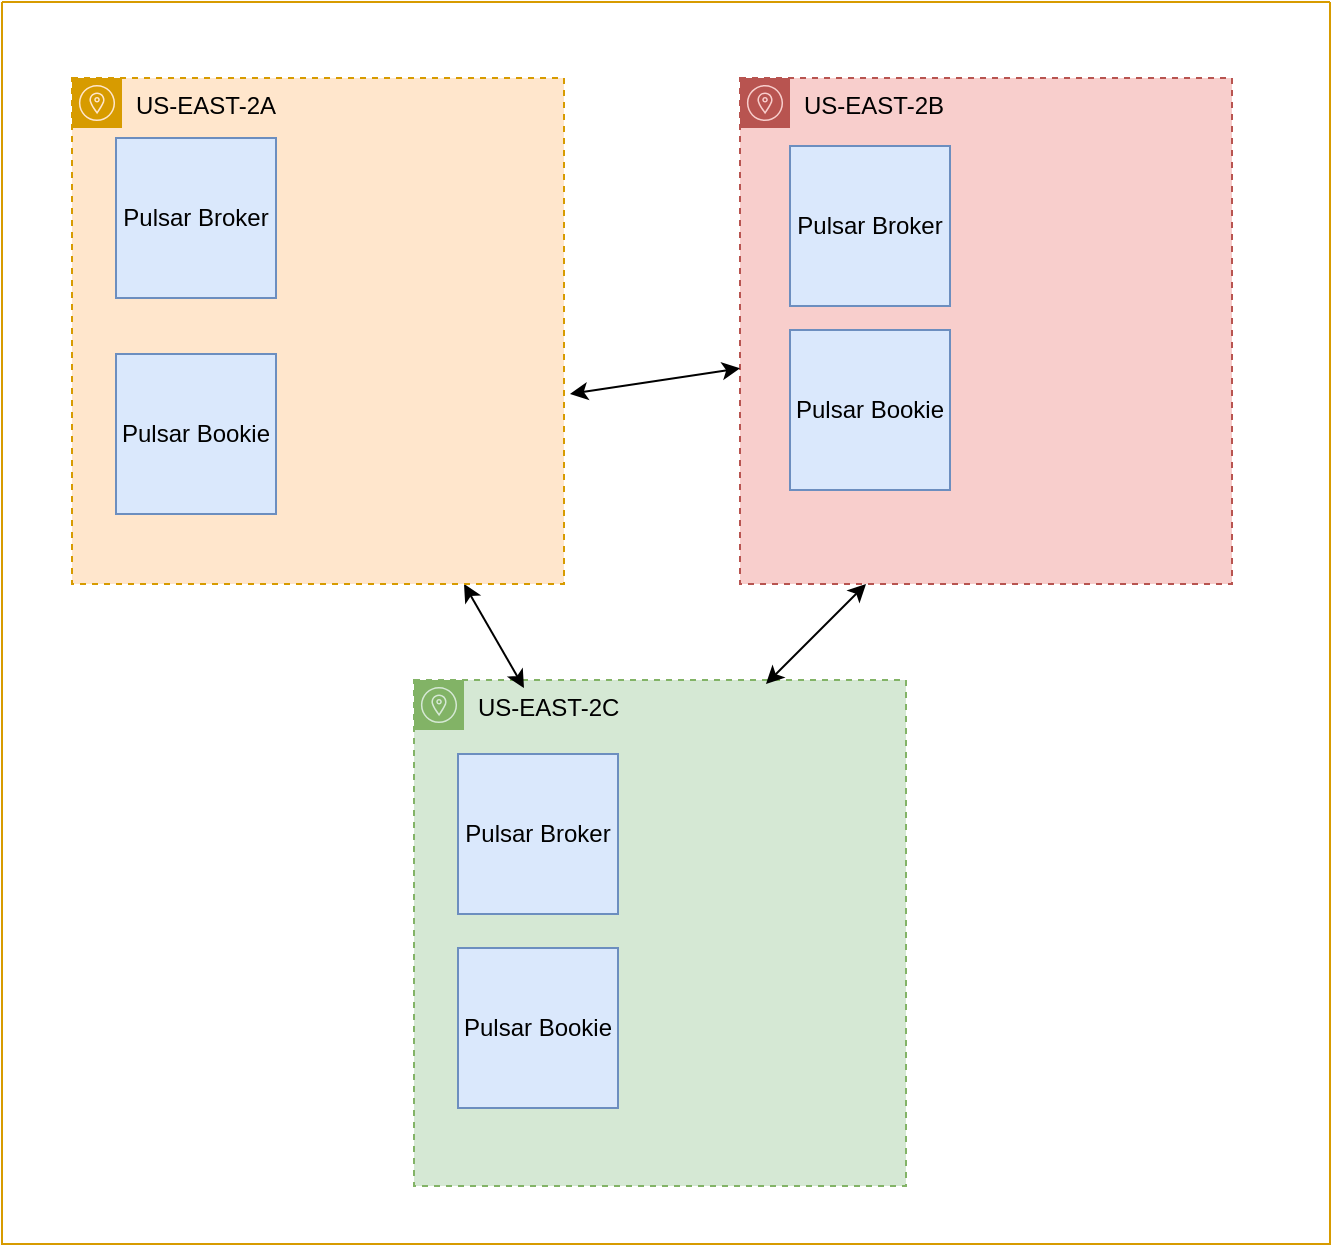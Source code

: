 <mxfile version="21.3.8" type="github">
  <diagram name="Page-1" id="4kl74Nqn-nroLzoIiII5">
    <mxGraphModel dx="826" dy="488" grid="0" gridSize="10" guides="1" tooltips="1" connect="1" arrows="1" fold="1" page="1" pageScale="1" pageWidth="827" pageHeight="1169" math="0" shadow="0">
      <root>
        <mxCell id="0" />
        <mxCell id="1" parent="0" />
        <mxCell id="FX1jVykedZcyPQlozCbJ-4" value="US-EAST-2B" style="sketch=0;outlineConnect=0;html=1;whiteSpace=wrap;fontSize=12;fontStyle=0;shape=mxgraph.aws4.group;grIcon=mxgraph.aws4.group_availability_zone;strokeColor=#b85450;fillColor=#f8cecc;verticalAlign=top;align=left;spacingLeft=30;dashed=1;" vertex="1" parent="1">
          <mxGeometry x="427" y="96" width="246" height="253" as="geometry" />
        </mxCell>
        <mxCell id="FX1jVykedZcyPQlozCbJ-5" value="US-EAST-2C" style="sketch=0;outlineConnect=0;html=1;whiteSpace=wrap;fontSize=12;fontStyle=0;shape=mxgraph.aws4.group;grIcon=mxgraph.aws4.group_availability_zone;strokeColor=#82b366;fillColor=#d5e8d4;verticalAlign=top;align=left;spacingLeft=30;dashed=1;" vertex="1" parent="1">
          <mxGeometry x="264" y="397" width="246" height="253" as="geometry" />
        </mxCell>
        <mxCell id="FX1jVykedZcyPQlozCbJ-6" value="Pulsar Broker" style="whiteSpace=wrap;html=1;aspect=fixed;fillColor=#dae8fc;strokeColor=#6c8ebf;" vertex="1" parent="1">
          <mxGeometry x="452" y="130" width="80" height="80" as="geometry" />
        </mxCell>
        <mxCell id="FX1jVykedZcyPQlozCbJ-7" value="Pulsar Bookie" style="whiteSpace=wrap;html=1;aspect=fixed;fillColor=#dae8fc;strokeColor=#6c8ebf;" vertex="1" parent="1">
          <mxGeometry x="452" y="222" width="80" height="80" as="geometry" />
        </mxCell>
        <mxCell id="FX1jVykedZcyPQlozCbJ-8" value="Pulsar Bookie" style="whiteSpace=wrap;html=1;aspect=fixed;fillColor=#dae8fc;strokeColor=#6c8ebf;" vertex="1" parent="1">
          <mxGeometry x="286" y="531" width="80" height="80" as="geometry" />
        </mxCell>
        <mxCell id="FX1jVykedZcyPQlozCbJ-9" value="Pulsar Broker" style="whiteSpace=wrap;html=1;aspect=fixed;fillColor=#dae8fc;strokeColor=#6c8ebf;" vertex="1" parent="1">
          <mxGeometry x="286" y="434" width="80" height="80" as="geometry" />
        </mxCell>
        <mxCell id="FX1jVykedZcyPQlozCbJ-10" value="" style="swimlane;startSize=0;fillColor=#ffe6cc;strokeColor=#d79b00;" vertex="1" parent="1">
          <mxGeometry x="58" y="58" width="664" height="621" as="geometry" />
        </mxCell>
        <mxCell id="FX1jVykedZcyPQlozCbJ-15" value="" style="endArrow=classic;startArrow=classic;html=1;rounded=0;" edge="1" parent="FX1jVykedZcyPQlozCbJ-10" target="FX1jVykedZcyPQlozCbJ-4">
          <mxGeometry width="50" height="50" relative="1" as="geometry">
            <mxPoint x="284" y="196" as="sourcePoint" />
            <mxPoint x="334" y="146" as="targetPoint" />
          </mxGeometry>
        </mxCell>
        <mxCell id="FX1jVykedZcyPQlozCbJ-16" value="" style="endArrow=classic;startArrow=classic;html=1;rounded=0;" edge="1" parent="FX1jVykedZcyPQlozCbJ-10">
          <mxGeometry width="50" height="50" relative="1" as="geometry">
            <mxPoint x="382" y="341" as="sourcePoint" />
            <mxPoint x="432" y="291" as="targetPoint" />
          </mxGeometry>
        </mxCell>
        <mxCell id="FX1jVykedZcyPQlozCbJ-17" value="" style="endArrow=classic;startArrow=classic;html=1;rounded=0;" edge="1" parent="FX1jVykedZcyPQlozCbJ-10" target="FX1jVykedZcyPQlozCbJ-1">
          <mxGeometry width="50" height="50" relative="1" as="geometry">
            <mxPoint x="261" y="343" as="sourcePoint" />
            <mxPoint x="311" y="293" as="targetPoint" />
          </mxGeometry>
        </mxCell>
        <mxCell id="FX1jVykedZcyPQlozCbJ-22" value="Pulsar Bookie" style="whiteSpace=wrap;html=1;aspect=fixed;fillColor=#dae8fc;strokeColor=#6c8ebf;" vertex="1" parent="FX1jVykedZcyPQlozCbJ-10">
          <mxGeometry x="56" y="172" width="80" height="80" as="geometry" />
        </mxCell>
        <mxCell id="FX1jVykedZcyPQlozCbJ-23" value="" style="group" vertex="1" connectable="0" parent="1">
          <mxGeometry x="93" y="96" width="246" height="253" as="geometry" />
        </mxCell>
        <mxCell id="FX1jVykedZcyPQlozCbJ-1" value="US-EAST-2A" style="sketch=0;outlineConnect=0;html=1;whiteSpace=wrap;fontSize=12;fontStyle=0;shape=mxgraph.aws4.group;grIcon=mxgraph.aws4.group_availability_zone;strokeColor=#d79b00;fillColor=#ffe6cc;verticalAlign=top;align=left;spacingLeft=30;dashed=1;" vertex="1" parent="FX1jVykedZcyPQlozCbJ-23">
          <mxGeometry width="246" height="253" as="geometry" />
        </mxCell>
        <mxCell id="FX1jVykedZcyPQlozCbJ-2" value="Pulsar Broker" style="whiteSpace=wrap;html=1;aspect=fixed;fillColor=#dae8fc;strokeColor=#6c8ebf;" vertex="1" parent="FX1jVykedZcyPQlozCbJ-23">
          <mxGeometry x="22" y="30" width="80" height="80" as="geometry" />
        </mxCell>
        <mxCell id="FX1jVykedZcyPQlozCbJ-24" value="Pulsar Bookie" style="whiteSpace=wrap;html=1;aspect=fixed;fillColor=#dae8fc;strokeColor=#6c8ebf;" vertex="1" parent="FX1jVykedZcyPQlozCbJ-23">
          <mxGeometry x="22" y="138" width="80" height="80" as="geometry" />
        </mxCell>
      </root>
    </mxGraphModel>
  </diagram>
</mxfile>
